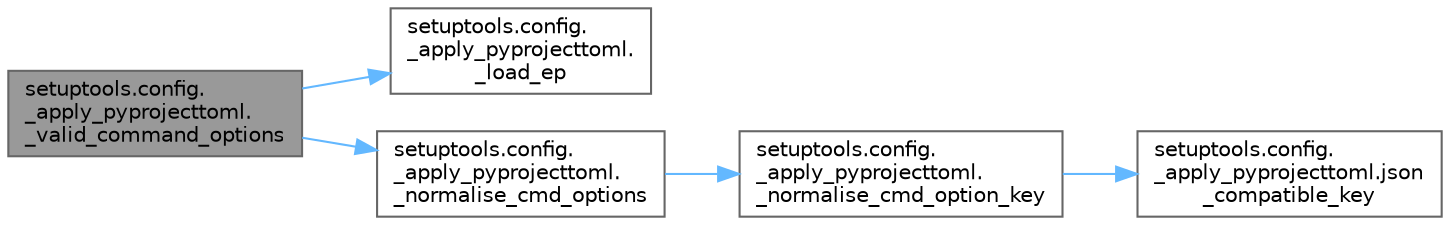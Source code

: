 digraph "setuptools.config._apply_pyprojecttoml._valid_command_options"
{
 // LATEX_PDF_SIZE
  bgcolor="transparent";
  edge [fontname=Helvetica,fontsize=10,labelfontname=Helvetica,labelfontsize=10];
  node [fontname=Helvetica,fontsize=10,shape=box,height=0.2,width=0.4];
  rankdir="LR";
  Node1 [id="Node000001",label="setuptools.config.\l_apply_pyprojecttoml.\l_valid_command_options",height=0.2,width=0.4,color="gray40", fillcolor="grey60", style="filled", fontcolor="black",tooltip=" "];
  Node1 -> Node2 [id="edge1_Node000001_Node000002",color="steelblue1",style="solid",tooltip=" "];
  Node2 [id="Node000002",label="setuptools.config.\l_apply_pyprojecttoml.\l_load_ep",height=0.2,width=0.4,color="grey40", fillcolor="white", style="filled",URL="$namespacesetuptools_1_1config_1_1__apply__pyprojecttoml.html#a26b75d6702dd58928c38817edf2e606c",tooltip=" "];
  Node1 -> Node3 [id="edge2_Node000001_Node000003",color="steelblue1",style="solid",tooltip=" "];
  Node3 [id="Node000003",label="setuptools.config.\l_apply_pyprojecttoml.\l_normalise_cmd_options",height=0.2,width=0.4,color="grey40", fillcolor="white", style="filled",URL="$namespacesetuptools_1_1config_1_1__apply__pyprojecttoml.html#a6fd77399abf96c6904ea44f88d0ec20b",tooltip=" "];
  Node3 -> Node4 [id="edge3_Node000003_Node000004",color="steelblue1",style="solid",tooltip=" "];
  Node4 [id="Node000004",label="setuptools.config.\l_apply_pyprojecttoml.\l_normalise_cmd_option_key",height=0.2,width=0.4,color="grey40", fillcolor="white", style="filled",URL="$namespacesetuptools_1_1config_1_1__apply__pyprojecttoml.html#a97857c539b025a49f2bdb9085bd557b4",tooltip=" "];
  Node4 -> Node5 [id="edge4_Node000004_Node000005",color="steelblue1",style="solid",tooltip=" "];
  Node5 [id="Node000005",label="setuptools.config.\l_apply_pyprojecttoml.json\l_compatible_key",height=0.2,width=0.4,color="grey40", fillcolor="white", style="filled",URL="$namespacesetuptools_1_1config_1_1__apply__pyprojecttoml.html#a8421ad6a8a22ff2356c5a30aa10f97a4",tooltip=" "];
}
